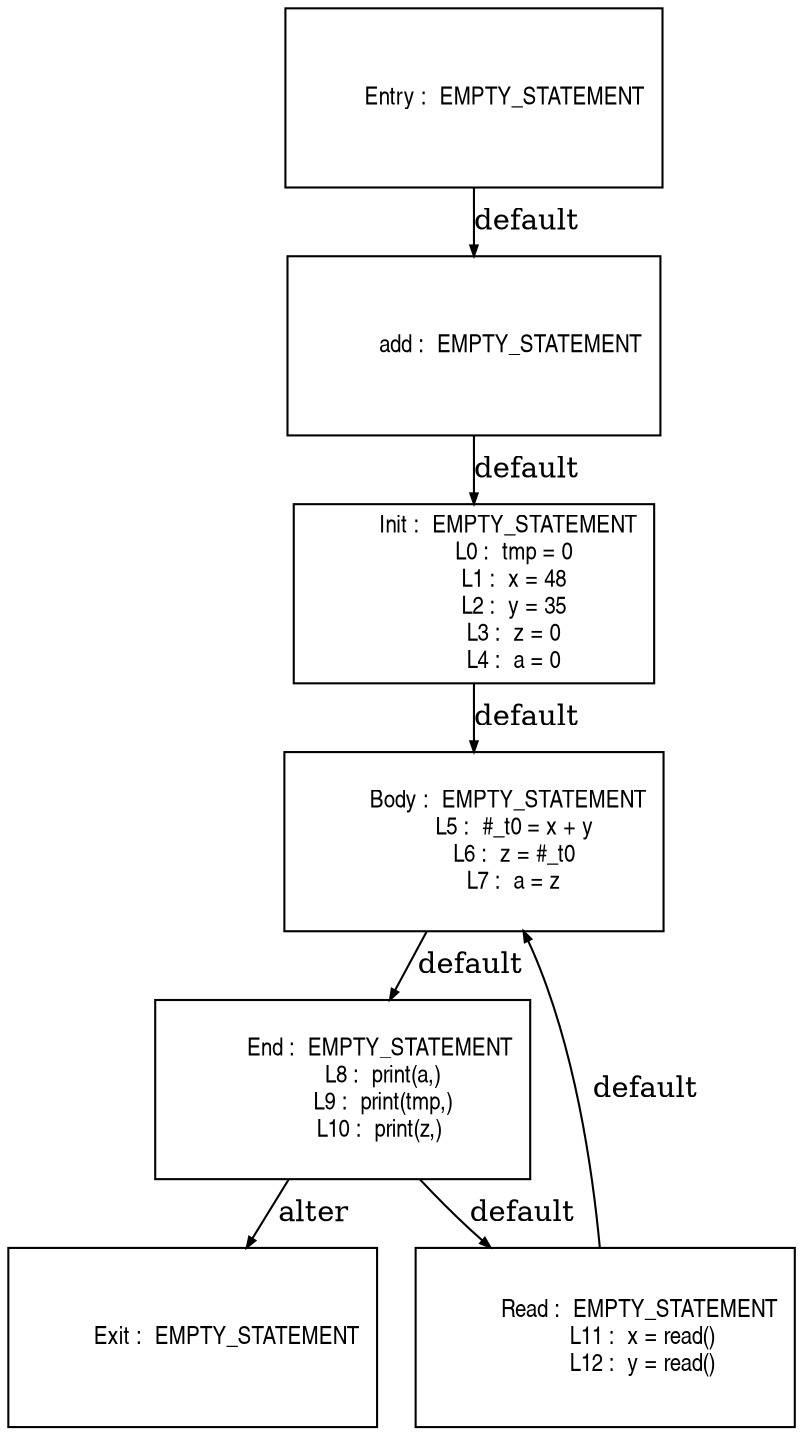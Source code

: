 digraph G {
  ranksep=.25;
  edge [arrowsize=.5]
  node [shape=rectangle, fontname="ArialNarrow",
        fontsize=12,  height=1.2];
  "            add :  EMPTY_STATEMENT
"; "           Init :  EMPTY_STATEMENT
             L0 :  tmp = 0
             L1 :  x = 48
             L2 :  y = 35
             L3 :  z = 0
             L4 :  a = 0
"; "           Body :  EMPTY_STATEMENT
             L5 :  #_t0 = x + y
             L6 :  z = #_t0
             L7 :  a = z
"; "          Entry :  EMPTY_STATEMENT
"; "            End :  EMPTY_STATEMENT
             L8 :  print(a,)
             L9 :  print(tmp,)
            L10 :  print(z,)
"; "           Exit :  EMPTY_STATEMENT
"; "           Read :  EMPTY_STATEMENT
            L11 :  x = read()
            L12 :  y = read()
"; 
  "            add :  EMPTY_STATEMENT
" -> "           Init :  EMPTY_STATEMENT
             L0 :  tmp = 0
             L1 :  x = 48
             L2 :  y = 35
             L3 :  z = 0
             L4 :  a = 0
"  [label="default"];
  "           Init :  EMPTY_STATEMENT
             L0 :  tmp = 0
             L1 :  x = 48
             L2 :  y = 35
             L3 :  z = 0
             L4 :  a = 0
" -> "           Body :  EMPTY_STATEMENT
             L5 :  #_t0 = x + y
             L6 :  z = #_t0
             L7 :  a = z
"  [label="default"];
  "           Body :  EMPTY_STATEMENT
             L5 :  #_t0 = x + y
             L6 :  z = #_t0
             L7 :  a = z
" -> "            End :  EMPTY_STATEMENT
             L8 :  print(a,)
             L9 :  print(tmp,)
            L10 :  print(z,)
"  [label="default"];
  "          Entry :  EMPTY_STATEMENT
" -> "            add :  EMPTY_STATEMENT
"  [label="default"];
  "            End :  EMPTY_STATEMENT
             L8 :  print(a,)
             L9 :  print(tmp,)
            L10 :  print(z,)
" -> "           Read :  EMPTY_STATEMENT
            L11 :  x = read()
            L12 :  y = read()
"  [label="default"];
  "            End :  EMPTY_STATEMENT
             L8 :  print(a,)
             L9 :  print(tmp,)
            L10 :  print(z,)
" -> "           Exit :  EMPTY_STATEMENT
"  [label="alter"];
  "           Read :  EMPTY_STATEMENT
            L11 :  x = read()
            L12 :  y = read()
" -> "           Body :  EMPTY_STATEMENT
             L5 :  #_t0 = x + y
             L6 :  z = #_t0
             L7 :  a = z
"  [label="default"];
}
